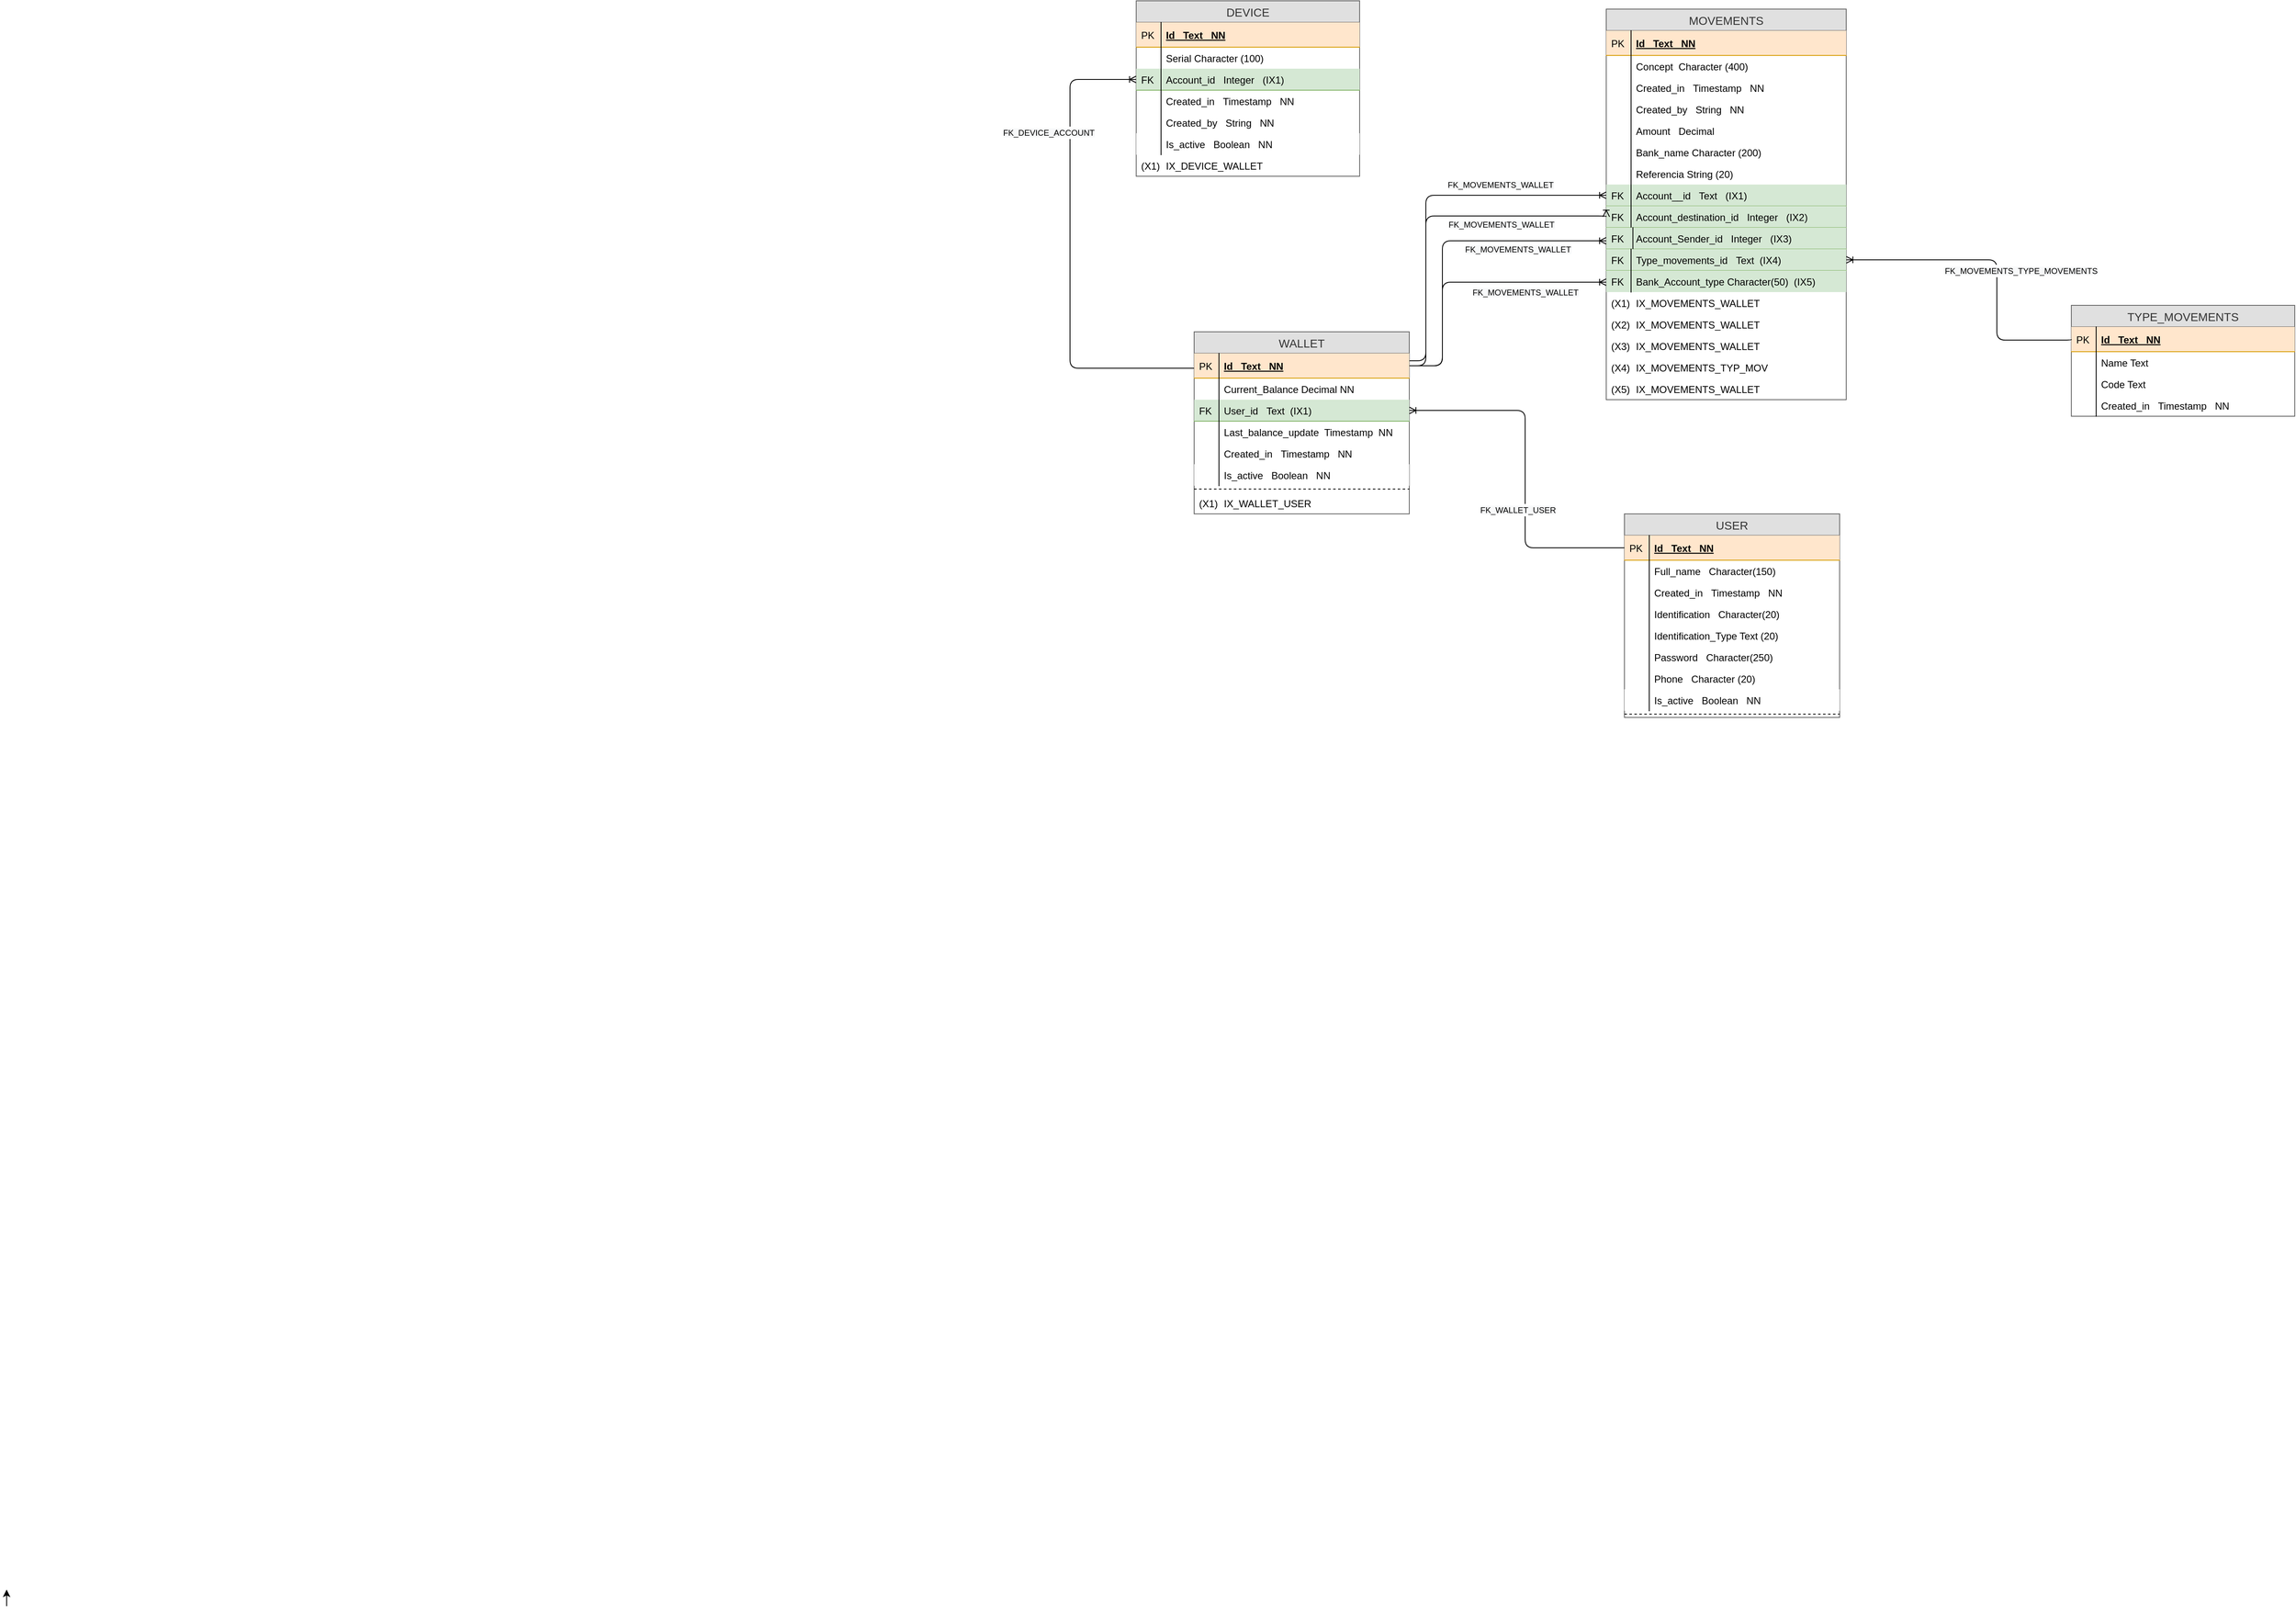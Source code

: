 <mxfile>
    <diagram id="lNUpB4CPQD7D55qJpAJG" name="Page-1">
        <mxGraphModel dx="1626" dy="1629" grid="1" gridSize="10" guides="1" tooltips="1" connect="1" arrows="1" fold="1" page="1" pageScale="1" pageWidth="827" pageHeight="1169" math="0" shadow="0">
            <root>
                <mxCell id="0"/>
                <mxCell id="1" parent="0"/>
                <mxCell id="0LF0pQbaYWPeuj-6rN0E-1" value="USER" style="swimlane;fontStyle=0;childLayout=stackLayout;horizontal=1;startSize=26;fillColor=#E0E0E0;horizontalStack=0;resizeParent=1;resizeParentMax=0;resizeLast=0;collapsible=1;marginBottom=0;swimlaneFillColor=#ffffff;align=center;fontSize=14;shadow=0;comic=0;strokeColor=#666666;fontColor=#333333;" parent="1" vertex="1">
                    <mxGeometry x="1820" y="350" width="260" height="246" as="geometry"/>
                </mxCell>
                <mxCell id="0LF0pQbaYWPeuj-6rN0E-2" value="Id   Text   NN" style="shape=partialRectangle;top=0;left=0;right=0;bottom=1;align=left;verticalAlign=middle;fillColor=#ffe6cc;spacingLeft=34;spacingRight=4;overflow=hidden;rotatable=0;points=[[0,0.5],[1,0.5]];portConstraint=eastwest;dropTarget=0;fontStyle=5;fontSize=12;strokeColor=#d79b00;" parent="0LF0pQbaYWPeuj-6rN0E-1" vertex="1">
                    <mxGeometry y="26" width="260" height="30" as="geometry"/>
                </mxCell>
                <mxCell id="0LF0pQbaYWPeuj-6rN0E-3" value="PK" style="shape=partialRectangle;top=0;left=0;bottom=0;fillColor=none;align=left;verticalAlign=middle;spacingLeft=4;spacingRight=4;overflow=hidden;rotatable=0;points=[];portConstraint=eastwest;part=1;fontSize=12;" parent="0LF0pQbaYWPeuj-6rN0E-2" vertex="1" connectable="0">
                    <mxGeometry width="30" height="30" as="geometry"/>
                </mxCell>
                <mxCell id="0LF0pQbaYWPeuj-6rN0E-30" value="Full_name   Character(150) " style="shape=partialRectangle;top=0;left=0;right=0;bottom=0;align=left;verticalAlign=top;fillColor=none;spacingLeft=34;spacingRight=4;overflow=hidden;rotatable=0;points=[[0,0.5],[1,0.5]];portConstraint=eastwest;dropTarget=0;fontSize=12;" parent="0LF0pQbaYWPeuj-6rN0E-1" vertex="1">
                    <mxGeometry y="56" width="260" height="26" as="geometry"/>
                </mxCell>
                <mxCell id="0LF0pQbaYWPeuj-6rN0E-31" value="" style="shape=partialRectangle;top=0;left=0;bottom=0;fillColor=none;align=left;verticalAlign=top;spacingLeft=4;spacingRight=4;overflow=hidden;rotatable=0;points=[];portConstraint=eastwest;part=1;fontSize=12;" parent="0LF0pQbaYWPeuj-6rN0E-30" vertex="1" connectable="0">
                    <mxGeometry width="30" height="26" as="geometry"/>
                </mxCell>
                <mxCell id="oln3UKBYGsuB-0Dnfqmd-24" value="Created_in   Timestamp   NN" style="shape=partialRectangle;top=0;left=0;right=0;bottom=0;align=left;verticalAlign=top;fillColor=none;spacingLeft=34;spacingRight=4;overflow=hidden;rotatable=0;points=[[0,0.5],[1,0.5]];portConstraint=eastwest;dropTarget=0;fontSize=12;" parent="0LF0pQbaYWPeuj-6rN0E-1" vertex="1">
                    <mxGeometry y="82" width="260" height="26" as="geometry"/>
                </mxCell>
                <mxCell id="oln3UKBYGsuB-0Dnfqmd-25" value="" style="shape=partialRectangle;top=0;left=0;bottom=0;fillColor=none;align=left;verticalAlign=top;spacingLeft=4;spacingRight=4;overflow=hidden;rotatable=0;points=[];portConstraint=eastwest;part=1;fontSize=12;" parent="oln3UKBYGsuB-0Dnfqmd-24" vertex="1" connectable="0">
                    <mxGeometry width="30" height="26" as="geometry"/>
                </mxCell>
                <mxCell id="0LF0pQbaYWPeuj-6rN0E-22" value="Identification   Character(20) " style="shape=partialRectangle;top=0;left=0;right=0;bottom=0;align=left;verticalAlign=top;fillColor=none;spacingLeft=34;spacingRight=4;overflow=hidden;rotatable=0;points=[[0,0.5],[1,0.5]];portConstraint=eastwest;dropTarget=0;fontSize=12;" parent="0LF0pQbaYWPeuj-6rN0E-1" vertex="1">
                    <mxGeometry y="108" width="260" height="26" as="geometry"/>
                </mxCell>
                <mxCell id="0LF0pQbaYWPeuj-6rN0E-23" value="" style="shape=partialRectangle;top=0;left=0;bottom=0;fillColor=none;align=left;verticalAlign=top;spacingLeft=4;spacingRight=4;overflow=hidden;rotatable=0;points=[];portConstraint=eastwest;part=1;fontSize=12;" parent="0LF0pQbaYWPeuj-6rN0E-22" vertex="1" connectable="0">
                    <mxGeometry width="30" height="26" as="geometry"/>
                </mxCell>
                <mxCell id="oln3UKBYGsuB-0Dnfqmd-26" value="Identification_Type Text (20)" style="shape=partialRectangle;top=0;left=0;right=0;bottom=0;align=left;verticalAlign=top;fillColor=none;spacingLeft=34;spacingRight=4;overflow=hidden;rotatable=0;points=[[0,0.5],[1,0.5]];portConstraint=eastwest;dropTarget=0;fontSize=12;" parent="0LF0pQbaYWPeuj-6rN0E-1" vertex="1">
                    <mxGeometry y="134" width="260" height="26" as="geometry"/>
                </mxCell>
                <mxCell id="oln3UKBYGsuB-0Dnfqmd-27" value="" style="shape=partialRectangle;top=0;left=0;bottom=0;fillColor=none;align=left;verticalAlign=top;spacingLeft=4;spacingRight=4;overflow=hidden;rotatable=0;points=[];portConstraint=eastwest;part=1;fontSize=12;" parent="oln3UKBYGsuB-0Dnfqmd-26" vertex="1" connectable="0">
                    <mxGeometry width="30" height="26" as="geometry"/>
                </mxCell>
                <mxCell id="0LF0pQbaYWPeuj-6rN0E-26" value="Password   Character(250)   " style="shape=partialRectangle;top=0;left=0;right=0;bottom=0;align=left;verticalAlign=top;fillColor=none;spacingLeft=34;spacingRight=4;overflow=hidden;rotatable=0;points=[[0,0.5],[1,0.5]];portConstraint=eastwest;dropTarget=0;fontSize=12;" parent="0LF0pQbaYWPeuj-6rN0E-1" vertex="1">
                    <mxGeometry y="160" width="260" height="26" as="geometry"/>
                </mxCell>
                <mxCell id="0LF0pQbaYWPeuj-6rN0E-27" value="" style="shape=partialRectangle;top=0;left=0;bottom=0;fillColor=none;align=left;verticalAlign=top;spacingLeft=4;spacingRight=4;overflow=hidden;rotatable=0;points=[];portConstraint=eastwest;part=1;fontSize=12;" parent="0LF0pQbaYWPeuj-6rN0E-26" vertex="1" connectable="0">
                    <mxGeometry width="30" height="26" as="geometry"/>
                </mxCell>
                <mxCell id="QbYiJHg52BewqF31Gqo3-146" value="Phone   Character (20)" style="shape=partialRectangle;top=0;left=0;right=0;bottom=0;align=left;verticalAlign=top;fillColor=none;spacingLeft=34;spacingRight=4;overflow=hidden;rotatable=0;points=[[0,0.5],[1,0.5]];portConstraint=eastwest;dropTarget=0;fontSize=12;" parent="0LF0pQbaYWPeuj-6rN0E-1" vertex="1">
                    <mxGeometry y="186" width="260" height="26" as="geometry"/>
                </mxCell>
                <mxCell id="QbYiJHg52BewqF31Gqo3-147" value="" style="shape=partialRectangle;top=0;left=0;bottom=0;fillColor=none;align=left;verticalAlign=top;spacingLeft=4;spacingRight=4;overflow=hidden;rotatable=0;points=[];portConstraint=eastwest;part=1;fontSize=12;" parent="QbYiJHg52BewqF31Gqo3-146" vertex="1" connectable="0">
                    <mxGeometry width="30" height="26" as="geometry"/>
                </mxCell>
                <mxCell id="0LF0pQbaYWPeuj-6rN0E-40" value="Is_active   Boolean   NN" style="shape=partialRectangle;top=0;left=0;right=0;bottom=0;align=left;verticalAlign=top;fillColor=#FFFFFF;spacingLeft=34;spacingRight=4;overflow=hidden;rotatable=0;points=[[0,0.5],[1,0.5]];portConstraint=eastwest;dropTarget=0;fontSize=12;" parent="0LF0pQbaYWPeuj-6rN0E-1" vertex="1">
                    <mxGeometry y="212" width="260" height="26" as="geometry"/>
                </mxCell>
                <mxCell id="0LF0pQbaYWPeuj-6rN0E-41" value="" style="shape=partialRectangle;top=0;left=0;bottom=0;fillColor=none;align=left;verticalAlign=top;spacingLeft=4;spacingRight=4;overflow=hidden;rotatable=0;points=[];portConstraint=eastwest;part=1;fontSize=12;" parent="0LF0pQbaYWPeuj-6rN0E-40" vertex="1" connectable="0">
                    <mxGeometry width="30" height="26" as="geometry"/>
                </mxCell>
                <mxCell id="0LF0pQbaYWPeuj-6rN0E-54" value="" style="line;strokeWidth=1;fillColor=none;align=left;verticalAlign=middle;spacingTop=-1;spacingLeft=3;spacingRight=3;rotatable=0;labelPosition=right;points=[];portConstraint=eastwest;fontSize=12;shadow=0;dashed=1;comic=0;" parent="0LF0pQbaYWPeuj-6rN0E-1" vertex="1">
                    <mxGeometry y="238" width="260" height="8" as="geometry"/>
                </mxCell>
                <mxCell id="0LF0pQbaYWPeuj-6rN0E-128" value="MOVEMENTS" style="swimlane;fontStyle=0;childLayout=stackLayout;horizontal=1;startSize=26;fillColor=#E0E0E0;horizontalStack=0;resizeParent=1;resizeParentMax=0;resizeLast=0;collapsible=1;marginBottom=0;swimlaneFillColor=#ffffff;align=center;fontSize=14;shadow=0;comic=0;strokeColor=#666666;fontColor=#333333;" parent="1" vertex="1">
                    <mxGeometry x="1798" y="-260" width="290" height="472" as="geometry"/>
                </mxCell>
                <mxCell id="0LF0pQbaYWPeuj-6rN0E-129" value="Id   Text   NN" style="shape=partialRectangle;top=0;left=0;right=0;bottom=1;align=left;verticalAlign=middle;fillColor=#ffe6cc;spacingLeft=34;spacingRight=4;overflow=hidden;rotatable=0;points=[[0,0.5],[1,0.5]];portConstraint=eastwest;dropTarget=0;fontStyle=5;fontSize=12;strokeColor=#d79b00;" parent="0LF0pQbaYWPeuj-6rN0E-128" vertex="1">
                    <mxGeometry y="26" width="290" height="30" as="geometry"/>
                </mxCell>
                <mxCell id="0LF0pQbaYWPeuj-6rN0E-130" value="PK" style="shape=partialRectangle;top=0;left=0;bottom=0;fillColor=none;align=left;verticalAlign=middle;spacingLeft=4;spacingRight=4;overflow=hidden;rotatable=0;points=[];portConstraint=eastwest;part=1;fontSize=12;" parent="0LF0pQbaYWPeuj-6rN0E-129" vertex="1" connectable="0">
                    <mxGeometry width="30" height="30" as="geometry"/>
                </mxCell>
                <mxCell id="0LF0pQbaYWPeuj-6rN0E-131" value="Concept  Character (400)" style="shape=partialRectangle;top=0;left=0;right=0;bottom=0;align=left;verticalAlign=top;fillColor=none;spacingLeft=34;spacingRight=4;overflow=hidden;rotatable=0;points=[[0,0.5],[1,0.5]];portConstraint=eastwest;dropTarget=0;fontSize=12;" parent="0LF0pQbaYWPeuj-6rN0E-128" vertex="1">
                    <mxGeometry y="56" width="290" height="26" as="geometry"/>
                </mxCell>
                <mxCell id="0LF0pQbaYWPeuj-6rN0E-132" value="" style="shape=partialRectangle;top=0;left=0;bottom=0;fillColor=none;align=left;verticalAlign=top;spacingLeft=4;spacingRight=4;overflow=hidden;rotatable=0;points=[];portConstraint=eastwest;part=1;fontSize=12;" parent="0LF0pQbaYWPeuj-6rN0E-131" vertex="1" connectable="0">
                    <mxGeometry width="30" height="26" as="geometry"/>
                </mxCell>
                <mxCell id="oln3UKBYGsuB-0Dnfqmd-14" value="Created_in   Timestamp   NN" style="shape=partialRectangle;top=0;left=0;right=0;bottom=0;align=left;verticalAlign=top;fillColor=none;spacingLeft=34;spacingRight=4;overflow=hidden;rotatable=0;points=[[0,0.5],[1,0.5]];portConstraint=eastwest;dropTarget=0;fontSize=12;" parent="0LF0pQbaYWPeuj-6rN0E-128" vertex="1">
                    <mxGeometry y="82" width="290" height="26" as="geometry"/>
                </mxCell>
                <mxCell id="oln3UKBYGsuB-0Dnfqmd-15" value="" style="shape=partialRectangle;top=0;left=0;bottom=0;fillColor=none;align=left;verticalAlign=top;spacingLeft=4;spacingRight=4;overflow=hidden;rotatable=0;points=[];portConstraint=eastwest;part=1;fontSize=12;" parent="oln3UKBYGsuB-0Dnfqmd-14" vertex="1" connectable="0">
                    <mxGeometry width="30" height="26" as="geometry"/>
                </mxCell>
                <mxCell id="0LF0pQbaYWPeuj-6rN0E-133" value="Created_by   String   NN" style="shape=partialRectangle;top=0;left=0;right=0;bottom=0;align=left;verticalAlign=top;fillColor=none;spacingLeft=34;spacingRight=4;overflow=hidden;rotatable=0;points=[[0,0.5],[1,0.5]];portConstraint=eastwest;dropTarget=0;fontSize=12;" parent="0LF0pQbaYWPeuj-6rN0E-128" vertex="1">
                    <mxGeometry y="108" width="290" height="26" as="geometry"/>
                </mxCell>
                <mxCell id="0LF0pQbaYWPeuj-6rN0E-134" value="" style="shape=partialRectangle;top=0;left=0;bottom=0;fillColor=none;align=left;verticalAlign=top;spacingLeft=4;spacingRight=4;overflow=hidden;rotatable=0;points=[];portConstraint=eastwest;part=1;fontSize=12;" parent="0LF0pQbaYWPeuj-6rN0E-133" vertex="1" connectable="0">
                    <mxGeometry width="30" height="26" as="geometry"/>
                </mxCell>
                <mxCell id="0LF0pQbaYWPeuj-6rN0E-135" value="Amount   Decimal" style="shape=partialRectangle;top=0;left=0;right=0;bottom=0;align=left;verticalAlign=top;fillColor=none;spacingLeft=34;spacingRight=4;overflow=hidden;rotatable=0;points=[[0,0.5],[1,0.5]];portConstraint=eastwest;dropTarget=0;fontSize=12;" parent="0LF0pQbaYWPeuj-6rN0E-128" vertex="1">
                    <mxGeometry y="134" width="290" height="26" as="geometry"/>
                </mxCell>
                <mxCell id="0LF0pQbaYWPeuj-6rN0E-136" value="" style="shape=partialRectangle;top=0;left=0;bottom=0;fillColor=none;align=left;verticalAlign=top;spacingLeft=4;spacingRight=4;overflow=hidden;rotatable=0;points=[];portConstraint=eastwest;part=1;fontSize=12;" parent="0LF0pQbaYWPeuj-6rN0E-135" vertex="1" connectable="0">
                    <mxGeometry width="30" height="26" as="geometry"/>
                </mxCell>
                <mxCell id="oln3UKBYGsuB-0Dnfqmd-38" value="Bank_name Character (200)" style="shape=partialRectangle;top=0;left=0;right=0;bottom=0;align=left;verticalAlign=top;fillColor=none;spacingLeft=34;spacingRight=4;overflow=hidden;rotatable=0;points=[[0,0.5],[1,0.5]];portConstraint=eastwest;dropTarget=0;fontSize=12;" parent="0LF0pQbaYWPeuj-6rN0E-128" vertex="1">
                    <mxGeometry y="160" width="290" height="26" as="geometry"/>
                </mxCell>
                <mxCell id="oln3UKBYGsuB-0Dnfqmd-39" value="" style="shape=partialRectangle;top=0;left=0;bottom=0;fillColor=none;align=left;verticalAlign=top;spacingLeft=4;spacingRight=4;overflow=hidden;rotatable=0;points=[];portConstraint=eastwest;part=1;fontSize=12;" parent="oln3UKBYGsuB-0Dnfqmd-38" vertex="1" connectable="0">
                    <mxGeometry width="30" height="26" as="geometry"/>
                </mxCell>
                <mxCell id="UhimoF4MGWq1ZhWV4dtS-35" value="Referencia String (20)" style="shape=partialRectangle;top=0;left=0;right=0;bottom=0;align=left;verticalAlign=top;fillColor=none;spacingLeft=34;spacingRight=4;overflow=hidden;rotatable=0;points=[[0,0.5],[1,0.5]];portConstraint=eastwest;dropTarget=0;fontSize=12;" parent="0LF0pQbaYWPeuj-6rN0E-128" vertex="1">
                    <mxGeometry y="186" width="290" height="26" as="geometry"/>
                </mxCell>
                <mxCell id="UhimoF4MGWq1ZhWV4dtS-36" value="" style="shape=partialRectangle;top=0;left=0;bottom=0;fillColor=none;align=left;verticalAlign=top;spacingLeft=4;spacingRight=4;overflow=hidden;rotatable=0;points=[];portConstraint=eastwest;part=1;fontSize=12;" parent="UhimoF4MGWq1ZhWV4dtS-35" vertex="1" connectable="0">
                    <mxGeometry width="30" height="26" as="geometry"/>
                </mxCell>
                <mxCell id="oln3UKBYGsuB-0Dnfqmd-8" value="Account__id   Text   (IX1)" style="shape=partialRectangle;top=0;left=0;right=0;bottom=1;align=left;verticalAlign=top;fillColor=#d5e8d4;spacingLeft=34;spacingRight=4;overflow=hidden;rotatable=0;points=[[0,0.5],[1,0.5]];portConstraint=eastwest;dropTarget=0;fontSize=12;shadow=0;comic=0;strokeColor=#82b366;" parent="0LF0pQbaYWPeuj-6rN0E-128" vertex="1">
                    <mxGeometry y="212" width="290" height="26" as="geometry"/>
                </mxCell>
                <mxCell id="oln3UKBYGsuB-0Dnfqmd-9" value="FK" style="shape=partialRectangle;top=0;left=0;bottom=0;fillColor=none;align=left;verticalAlign=top;spacingLeft=4;spacingRight=4;overflow=hidden;rotatable=0;points=[];portConstraint=eastwest;part=1;fontSize=12;" parent="oln3UKBYGsuB-0Dnfqmd-8" vertex="1" connectable="0">
                    <mxGeometry width="30" height="26" as="geometry"/>
                </mxCell>
                <mxCell id="oln3UKBYGsuB-0Dnfqmd-1" value="Account_destination_id   Integer   (IX2)" style="shape=partialRectangle;top=0;left=0;right=0;bottom=1;align=left;verticalAlign=top;fillColor=#d5e8d4;spacingLeft=34;spacingRight=4;overflow=hidden;rotatable=0;points=[[0,0.5],[1,0.5]];portConstraint=eastwest;dropTarget=0;fontSize=12;shadow=0;comic=0;strokeColor=#82b366;" parent="0LF0pQbaYWPeuj-6rN0E-128" vertex="1">
                    <mxGeometry y="238" width="290" height="26" as="geometry"/>
                </mxCell>
                <mxCell id="oln3UKBYGsuB-0Dnfqmd-2" value="FK" style="shape=partialRectangle;top=0;left=0;bottom=0;fillColor=none;align=left;verticalAlign=top;spacingLeft=4;spacingRight=4;overflow=hidden;rotatable=0;points=[];portConstraint=eastwest;part=1;fontSize=12;" parent="oln3UKBYGsuB-0Dnfqmd-1" vertex="1" connectable="0">
                    <mxGeometry width="30" height="26" as="geometry"/>
                </mxCell>
                <mxCell id="UhimoF4MGWq1ZhWV4dtS-18" value="Account_Sender_id   Integer   (IX3)" style="shape=partialRectangle;top=0;left=0;right=0;bottom=1;align=left;verticalAlign=top;fillColor=#d5e8d4;spacingLeft=34;spacingRight=4;overflow=hidden;rotatable=0;points=[[0,0.5],[1,0.5]];portConstraint=eastwest;dropTarget=0;fontSize=12;shadow=0;comic=0;strokeColor=#82b366;" parent="0LF0pQbaYWPeuj-6rN0E-128" vertex="1">
                    <mxGeometry y="264" width="290" height="26" as="geometry"/>
                </mxCell>
                <mxCell id="UhimoF4MGWq1ZhWV4dtS-19" value="FK" style="shape=partialRectangle;top=0;left=0;bottom=0;fillColor=none;align=left;verticalAlign=top;spacingLeft=4;spacingRight=4;overflow=hidden;rotatable=0;points=[];portConstraint=eastwest;part=1;fontSize=12;" parent="UhimoF4MGWq1ZhWV4dtS-18" vertex="1" connectable="0">
                    <mxGeometry width="32.222" height="26" as="geometry"/>
                </mxCell>
                <mxCell id="UhimoF4MGWq1ZhWV4dtS-20" value="Type_movements_id   Text  (IX4)" style="shape=partialRectangle;top=0;left=0;right=0;bottom=1;align=left;verticalAlign=top;fillColor=#d5e8d4;spacingLeft=34;spacingRight=4;overflow=hidden;rotatable=0;points=[[0,0.5],[1,0.5]];portConstraint=eastwest;dropTarget=0;fontSize=12;shadow=0;comic=0;strokeColor=#82b366;" parent="0LF0pQbaYWPeuj-6rN0E-128" vertex="1">
                    <mxGeometry y="290" width="290" height="26" as="geometry"/>
                </mxCell>
                <mxCell id="UhimoF4MGWq1ZhWV4dtS-21" value="FK" style="shape=partialRectangle;top=0;left=0;bottom=0;fillColor=none;align=left;verticalAlign=top;spacingLeft=4;spacingRight=4;overflow=hidden;rotatable=0;points=[];portConstraint=eastwest;part=1;fontSize=12;" parent="UhimoF4MGWq1ZhWV4dtS-20" vertex="1" connectable="0">
                    <mxGeometry width="30" height="26" as="geometry"/>
                </mxCell>
                <mxCell id="oln3UKBYGsuB-0Dnfqmd-40" value="Bank_Account_type Character(50)  (IX5)" style="shape=partialRectangle;top=0;left=0;right=0;bottom=0;align=left;verticalAlign=top;fillColor=#D5E8D4;spacingLeft=34;spacingRight=4;overflow=hidden;rotatable=0;points=[[0,0.5],[1,0.5]];portConstraint=eastwest;dropTarget=0;fontSize=12;" parent="0LF0pQbaYWPeuj-6rN0E-128" vertex="1">
                    <mxGeometry y="316" width="290" height="26" as="geometry"/>
                </mxCell>
                <mxCell id="oln3UKBYGsuB-0Dnfqmd-41" value="FK" style="shape=partialRectangle;top=0;left=0;bottom=0;fillColor=none;align=left;verticalAlign=top;spacingLeft=4;spacingRight=4;overflow=hidden;rotatable=0;points=[];portConstraint=eastwest;part=1;fontSize=12;" parent="oln3UKBYGsuB-0Dnfqmd-40" vertex="1" connectable="0">
                    <mxGeometry width="30" height="26" as="geometry"/>
                </mxCell>
                <mxCell id="UhimoF4MGWq1ZhWV4dtS-24" value="IX_MOVEMENTS_WALLET" style="shape=partialRectangle;top=0;left=0;right=0;bottom=0;align=left;verticalAlign=top;fillColor=none;spacingLeft=34;spacingRight=4;overflow=hidden;rotatable=0;points=[[0,0.5],[1,0.5]];portConstraint=eastwest;dropTarget=0;fontSize=12;shadow=0;comic=0;" parent="0LF0pQbaYWPeuj-6rN0E-128" vertex="1">
                    <mxGeometry y="342" width="290" height="26" as="geometry"/>
                </mxCell>
                <mxCell id="UhimoF4MGWq1ZhWV4dtS-25" value="(X1)" style="shape=partialRectangle;top=0;left=0;bottom=0;right=0;fillColor=none;align=left;verticalAlign=top;spacingLeft=4;spacingRight=4;overflow=hidden;rotatable=0;points=[];portConstraint=eastwest;part=1;fontSize=12;" parent="UhimoF4MGWq1ZhWV4dtS-24" vertex="1" connectable="0">
                    <mxGeometry width="40" height="26" as="geometry"/>
                </mxCell>
                <mxCell id="oln3UKBYGsuB-0Dnfqmd-10" value="IX_MOVEMENTS_WALLET" style="shape=partialRectangle;top=0;left=0;right=0;bottom=0;align=left;verticalAlign=top;fillColor=none;spacingLeft=34;spacingRight=4;overflow=hidden;rotatable=0;points=[[0,0.5],[1,0.5]];portConstraint=eastwest;dropTarget=0;fontSize=12;shadow=0;comic=0;" parent="0LF0pQbaYWPeuj-6rN0E-128" vertex="1">
                    <mxGeometry y="368" width="290" height="26" as="geometry"/>
                </mxCell>
                <mxCell id="oln3UKBYGsuB-0Dnfqmd-11" value="(X2)" style="shape=partialRectangle;top=0;left=0;bottom=0;right=0;fillColor=none;align=left;verticalAlign=top;spacingLeft=4;spacingRight=4;overflow=hidden;rotatable=0;points=[];portConstraint=eastwest;part=1;fontSize=12;" parent="oln3UKBYGsuB-0Dnfqmd-10" vertex="1" connectable="0">
                    <mxGeometry width="40" height="26" as="geometry"/>
                </mxCell>
                <mxCell id="oln3UKBYGsuB-0Dnfqmd-6" value="IX_MOVEMENTS_WALLET" style="shape=partialRectangle;top=0;left=0;right=0;bottom=0;align=left;verticalAlign=top;fillColor=none;spacingLeft=34;spacingRight=4;overflow=hidden;rotatable=0;points=[[0,0.5],[1,0.5]];portConstraint=eastwest;dropTarget=0;fontSize=12;shadow=0;comic=0;" parent="0LF0pQbaYWPeuj-6rN0E-128" vertex="1">
                    <mxGeometry y="394" width="290" height="26" as="geometry"/>
                </mxCell>
                <mxCell id="oln3UKBYGsuB-0Dnfqmd-7" value="(X3)" style="shape=partialRectangle;top=0;left=0;bottom=0;right=0;fillColor=none;align=left;verticalAlign=top;spacingLeft=4;spacingRight=4;overflow=hidden;rotatable=0;points=[];portConstraint=eastwest;part=1;fontSize=12;" parent="oln3UKBYGsuB-0Dnfqmd-6" vertex="1" connectable="0">
                    <mxGeometry width="40" height="26" as="geometry"/>
                </mxCell>
                <mxCell id="UhimoF4MGWq1ZhWV4dtS-22" value="IX_MOVEMENTS_TYP_MOV" style="shape=partialRectangle;top=0;left=0;right=0;bottom=0;align=left;verticalAlign=top;fillColor=none;spacingLeft=34;spacingRight=4;overflow=hidden;rotatable=0;points=[[0,0.5],[1,0.5]];portConstraint=eastwest;dropTarget=0;fontSize=12;shadow=0;comic=0;" parent="0LF0pQbaYWPeuj-6rN0E-128" vertex="1">
                    <mxGeometry y="420" width="290" height="26" as="geometry"/>
                </mxCell>
                <mxCell id="UhimoF4MGWq1ZhWV4dtS-23" value="(X4)" style="shape=partialRectangle;top=0;left=0;bottom=0;right=0;fillColor=none;align=left;verticalAlign=top;spacingLeft=4;spacingRight=4;overflow=hidden;rotatable=0;points=[];portConstraint=eastwest;part=1;fontSize=12;" parent="UhimoF4MGWq1ZhWV4dtS-22" vertex="1" connectable="0">
                    <mxGeometry width="40" height="26" as="geometry"/>
                </mxCell>
                <mxCell id="oln3UKBYGsuB-0Dnfqmd-42" value="IX_MOVEMENTS_WALLET" style="shape=partialRectangle;top=0;left=0;right=0;bottom=0;align=left;verticalAlign=top;fillColor=none;spacingLeft=34;spacingRight=4;overflow=hidden;rotatable=0;points=[[0,0.5],[1,0.5]];portConstraint=eastwest;dropTarget=0;fontSize=12;shadow=0;comic=0;" parent="0LF0pQbaYWPeuj-6rN0E-128" vertex="1">
                    <mxGeometry y="446" width="290" height="26" as="geometry"/>
                </mxCell>
                <mxCell id="oln3UKBYGsuB-0Dnfqmd-43" value="(X5)" style="shape=partialRectangle;top=0;left=0;bottom=0;right=0;fillColor=none;align=left;verticalAlign=top;spacingLeft=4;spacingRight=4;overflow=hidden;rotatable=0;points=[];portConstraint=eastwest;part=1;fontSize=12;" parent="oln3UKBYGsuB-0Dnfqmd-42" vertex="1" connectable="0">
                    <mxGeometry width="40" height="26" as="geometry"/>
                </mxCell>
                <mxCell id="0LF0pQbaYWPeuj-6rN0E-572" value="DEVICE" style="swimlane;fontStyle=0;childLayout=stackLayout;horizontal=1;startSize=26;fillColor=#E0E0E0;horizontalStack=0;resizeParent=1;resizeParentMax=0;resizeLast=0;collapsible=1;marginBottom=0;swimlaneFillColor=#ffffff;align=center;fontSize=14;shadow=0;comic=0;strokeColor=#666666;fontColor=#333333;" parent="1" vertex="1">
                    <mxGeometry x="1230" y="-270" width="270" height="212" as="geometry">
                        <mxRectangle x="1230" y="-270" width="90" height="30" as="alternateBounds"/>
                    </mxGeometry>
                </mxCell>
                <mxCell id="0LF0pQbaYWPeuj-6rN0E-573" value="Id   Text   NN" style="shape=partialRectangle;top=0;left=0;right=0;bottom=1;align=left;verticalAlign=middle;fillColor=#ffe6cc;spacingLeft=34;spacingRight=4;overflow=hidden;rotatable=0;points=[[0,0.5],[1,0.5]];portConstraint=eastwest;dropTarget=0;fontStyle=5;fontSize=12;strokeColor=#d79b00;" parent="0LF0pQbaYWPeuj-6rN0E-572" vertex="1">
                    <mxGeometry y="26" width="270" height="30" as="geometry"/>
                </mxCell>
                <mxCell id="0LF0pQbaYWPeuj-6rN0E-574" value="PK" style="shape=partialRectangle;top=0;left=0;bottom=0;fillColor=none;align=left;verticalAlign=middle;spacingLeft=4;spacingRight=4;overflow=hidden;rotatable=0;points=[];portConstraint=eastwest;part=1;fontSize=12;" parent="0LF0pQbaYWPeuj-6rN0E-573" vertex="1" connectable="0">
                    <mxGeometry width="30" height="30" as="geometry"/>
                </mxCell>
                <mxCell id="0LF0pQbaYWPeuj-6rN0E-583" value="Serial Character (100)  " style="shape=partialRectangle;top=0;left=0;right=0;bottom=0;align=left;verticalAlign=top;fillColor=none;spacingLeft=34;spacingRight=4;overflow=hidden;rotatable=0;points=[[0,0.5],[1,0.5]];portConstraint=eastwest;dropTarget=0;fontSize=12;" parent="0LF0pQbaYWPeuj-6rN0E-572" vertex="1">
                    <mxGeometry y="56" width="270" height="26" as="geometry"/>
                </mxCell>
                <mxCell id="0LF0pQbaYWPeuj-6rN0E-584" value="" style="shape=partialRectangle;top=0;left=0;bottom=0;fillColor=none;align=left;verticalAlign=top;spacingLeft=4;spacingRight=4;overflow=hidden;rotatable=0;points=[];portConstraint=eastwest;part=1;fontSize=12;" parent="0LF0pQbaYWPeuj-6rN0E-583" vertex="1" connectable="0">
                    <mxGeometry width="30" height="26" as="geometry"/>
                </mxCell>
                <mxCell id="UhimoF4MGWq1ZhWV4dtS-1" value="Account_id   Integer   (IX1)" style="shape=partialRectangle;top=0;left=0;right=0;bottom=1;align=left;verticalAlign=top;fillColor=#d5e8d4;spacingLeft=34;spacingRight=4;overflow=hidden;rotatable=0;points=[[0,0.5],[1,0.5]];portConstraint=eastwest;dropTarget=0;fontSize=12;shadow=0;comic=0;strokeColor=#82b366;" parent="0LF0pQbaYWPeuj-6rN0E-572" vertex="1">
                    <mxGeometry y="82" width="270" height="26" as="geometry"/>
                </mxCell>
                <mxCell id="UhimoF4MGWq1ZhWV4dtS-2" value="FK" style="shape=partialRectangle;top=0;left=0;bottom=0;fillColor=none;align=left;verticalAlign=top;spacingLeft=4;spacingRight=4;overflow=hidden;rotatable=0;points=[];portConstraint=eastwest;part=1;fontSize=12;" parent="UhimoF4MGWq1ZhWV4dtS-1" vertex="1" connectable="0">
                    <mxGeometry width="30" height="26" as="geometry"/>
                </mxCell>
                <mxCell id="oln3UKBYGsuB-0Dnfqmd-16" value="Created_in   Timestamp   NN" style="shape=partialRectangle;top=0;left=0;right=0;bottom=0;align=left;verticalAlign=top;fillColor=none;spacingLeft=34;spacingRight=4;overflow=hidden;rotatable=0;points=[[0,0.5],[1,0.5]];portConstraint=eastwest;dropTarget=0;fontSize=12;" parent="0LF0pQbaYWPeuj-6rN0E-572" vertex="1">
                    <mxGeometry y="108" width="270" height="26" as="geometry"/>
                </mxCell>
                <mxCell id="oln3UKBYGsuB-0Dnfqmd-17" value="" style="shape=partialRectangle;top=0;left=0;bottom=0;fillColor=none;align=left;verticalAlign=top;spacingLeft=4;spacingRight=4;overflow=hidden;rotatable=0;points=[];portConstraint=eastwest;part=1;fontSize=12;" parent="oln3UKBYGsuB-0Dnfqmd-16" vertex="1" connectable="0">
                    <mxGeometry width="30" height="26" as="geometry"/>
                </mxCell>
                <mxCell id="oln3UKBYGsuB-0Dnfqmd-22" value="Created_by   String   NN" style="shape=partialRectangle;top=0;left=0;right=0;bottom=0;align=left;verticalAlign=top;fillColor=none;spacingLeft=34;spacingRight=4;overflow=hidden;rotatable=0;points=[[0,0.5],[1,0.5]];portConstraint=eastwest;dropTarget=0;fontSize=12;" parent="0LF0pQbaYWPeuj-6rN0E-572" vertex="1">
                    <mxGeometry y="134" width="270" height="26" as="geometry"/>
                </mxCell>
                <mxCell id="oln3UKBYGsuB-0Dnfqmd-23" value="" style="shape=partialRectangle;top=0;left=0;bottom=0;fillColor=none;align=left;verticalAlign=top;spacingLeft=4;spacingRight=4;overflow=hidden;rotatable=0;points=[];portConstraint=eastwest;part=1;fontSize=12;" parent="oln3UKBYGsuB-0Dnfqmd-22" vertex="1" connectable="0">
                    <mxGeometry width="30" height="26" as="geometry"/>
                </mxCell>
                <mxCell id="QNWIHGMLvc2_vYpNfGQ0-11" value="Is_active   Boolean   NN" style="shape=partialRectangle;top=0;left=0;right=0;bottom=0;align=left;verticalAlign=top;fillColor=#FFFFFF;spacingLeft=34;spacingRight=4;overflow=hidden;rotatable=0;points=[[0,0.5],[1,0.5]];portConstraint=eastwest;dropTarget=0;fontSize=12;" parent="0LF0pQbaYWPeuj-6rN0E-572" vertex="1">
                    <mxGeometry y="160" width="270" height="26" as="geometry"/>
                </mxCell>
                <mxCell id="QNWIHGMLvc2_vYpNfGQ0-12" value="" style="shape=partialRectangle;top=0;left=0;bottom=0;fillColor=none;align=left;verticalAlign=top;spacingLeft=4;spacingRight=4;overflow=hidden;rotatable=0;points=[];portConstraint=eastwest;part=1;fontSize=12;" parent="QNWIHGMLvc2_vYpNfGQ0-11" vertex="1" connectable="0">
                    <mxGeometry width="30" height="26" as="geometry"/>
                </mxCell>
                <mxCell id="UhimoF4MGWq1ZhWV4dtS-3" value="IX_DEVICE_WALLET" style="shape=partialRectangle;top=0;left=0;right=0;bottom=0;align=left;verticalAlign=top;fillColor=none;spacingLeft=34;spacingRight=4;overflow=hidden;rotatable=0;points=[[0,0.5],[1,0.5]];portConstraint=eastwest;dropTarget=0;fontSize=12;shadow=0;comic=0;" parent="0LF0pQbaYWPeuj-6rN0E-572" vertex="1">
                    <mxGeometry y="186" width="270" height="26" as="geometry"/>
                </mxCell>
                <mxCell id="UhimoF4MGWq1ZhWV4dtS-4" value="(X1)" style="shape=partialRectangle;top=0;left=0;bottom=0;right=0;fillColor=none;align=left;verticalAlign=top;spacingLeft=4;spacingRight=4;overflow=hidden;rotatable=0;points=[];portConstraint=eastwest;part=1;fontSize=12;" parent="UhimoF4MGWq1ZhWV4dtS-3" vertex="1" connectable="0">
                    <mxGeometry width="40" height="26" as="geometry"/>
                </mxCell>
                <mxCell id="QbYiJHg52BewqF31Gqo3-157" value="WALLET" style="swimlane;fontStyle=0;childLayout=stackLayout;horizontal=1;startSize=26;fillColor=#E0E0E0;horizontalStack=0;resizeParent=1;resizeParentMax=0;resizeLast=0;collapsible=1;marginBottom=0;swimlaneFillColor=#ffffff;align=center;fontSize=14;shadow=0;comic=0;strokeColor=#666666;fontColor=#333333;" parent="1" vertex="1">
                    <mxGeometry x="1300" y="130" width="260" height="220" as="geometry"/>
                </mxCell>
                <mxCell id="QbYiJHg52BewqF31Gqo3-158" value="Id   Text   NN" style="shape=partialRectangle;top=0;left=0;right=0;bottom=1;align=left;verticalAlign=middle;fillColor=#ffe6cc;spacingLeft=34;spacingRight=4;overflow=hidden;rotatable=0;points=[[0,0.5],[1,0.5]];portConstraint=eastwest;dropTarget=0;fontStyle=5;fontSize=12;strokeColor=#d79b00;" parent="QbYiJHg52BewqF31Gqo3-157" vertex="1">
                    <mxGeometry y="26" width="260" height="30" as="geometry"/>
                </mxCell>
                <mxCell id="QbYiJHg52BewqF31Gqo3-159" value="PK" style="shape=partialRectangle;top=0;left=0;bottom=0;fillColor=none;align=left;verticalAlign=middle;spacingLeft=4;spacingRight=4;overflow=hidden;rotatable=0;points=[];portConstraint=eastwest;part=1;fontSize=12;" parent="QbYiJHg52BewqF31Gqo3-158" vertex="1" connectable="0">
                    <mxGeometry width="30" height="30" as="geometry"/>
                </mxCell>
                <mxCell id="QbYiJHg52BewqF31Gqo3-166" value="Current_Balance Decimal NN" style="shape=partialRectangle;top=0;left=0;right=0;bottom=0;align=left;verticalAlign=top;fillColor=none;spacingLeft=34;spacingRight=4;overflow=hidden;rotatable=0;points=[[0,0.5],[1,0.5]];portConstraint=eastwest;dropTarget=0;fontSize=12;" parent="QbYiJHg52BewqF31Gqo3-157" vertex="1">
                    <mxGeometry y="56" width="260" height="26" as="geometry"/>
                </mxCell>
                <mxCell id="QbYiJHg52BewqF31Gqo3-167" value="" style="shape=partialRectangle;top=0;left=0;bottom=0;fillColor=none;align=left;verticalAlign=top;spacingLeft=4;spacingRight=4;overflow=hidden;rotatable=0;points=[];portConstraint=eastwest;part=1;fontSize=12;" parent="QbYiJHg52BewqF31Gqo3-166" vertex="1" connectable="0">
                    <mxGeometry width="30" height="26" as="geometry"/>
                </mxCell>
                <mxCell id="QbYiJHg52BewqF31Gqo3-184" value="User_id   Text  (IX1)" style="shape=partialRectangle;top=0;left=0;right=0;bottom=1;align=left;verticalAlign=top;fillColor=#d5e8d4;spacingLeft=34;spacingRight=4;overflow=hidden;rotatable=0;points=[[0,0.5],[1,0.5]];portConstraint=eastwest;dropTarget=0;fontSize=12;shadow=0;comic=0;strokeColor=#82b366;" parent="QbYiJHg52BewqF31Gqo3-157" vertex="1">
                    <mxGeometry y="82" width="260" height="26" as="geometry"/>
                </mxCell>
                <mxCell id="QbYiJHg52BewqF31Gqo3-185" value="FK" style="shape=partialRectangle;top=0;left=0;bottom=0;fillColor=none;align=left;verticalAlign=top;spacingLeft=4;spacingRight=4;overflow=hidden;rotatable=0;points=[];portConstraint=eastwest;part=1;fontSize=12;" parent="QbYiJHg52BewqF31Gqo3-184" vertex="1" connectable="0">
                    <mxGeometry width="30" height="26" as="geometry"/>
                </mxCell>
                <mxCell id="UhimoF4MGWq1ZhWV4dtS-31" value="Last_balance_update  Timestamp  NN" style="shape=partialRectangle;top=0;left=0;right=0;bottom=0;align=left;verticalAlign=top;fillColor=none;spacingLeft=34;spacingRight=4;overflow=hidden;rotatable=0;points=[[0,0.5],[1,0.5]];portConstraint=eastwest;dropTarget=0;fontSize=12;" parent="QbYiJHg52BewqF31Gqo3-157" vertex="1">
                    <mxGeometry y="108" width="260" height="26" as="geometry"/>
                </mxCell>
                <mxCell id="UhimoF4MGWq1ZhWV4dtS-32" value="" style="shape=partialRectangle;top=0;left=0;bottom=0;fillColor=none;align=left;verticalAlign=top;spacingLeft=4;spacingRight=4;overflow=hidden;rotatable=0;points=[];portConstraint=eastwest;part=1;fontSize=12;" parent="UhimoF4MGWq1ZhWV4dtS-31" vertex="1" connectable="0">
                    <mxGeometry width="30" height="26" as="geometry"/>
                </mxCell>
                <mxCell id="oln3UKBYGsuB-0Dnfqmd-20" value="Created_in   Timestamp   NN" style="shape=partialRectangle;top=0;left=0;right=0;bottom=0;align=left;verticalAlign=top;fillColor=none;spacingLeft=34;spacingRight=4;overflow=hidden;rotatable=0;points=[[0,0.5],[1,0.5]];portConstraint=eastwest;dropTarget=0;fontSize=12;" parent="QbYiJHg52BewqF31Gqo3-157" vertex="1">
                    <mxGeometry y="134" width="260" height="26" as="geometry"/>
                </mxCell>
                <mxCell id="oln3UKBYGsuB-0Dnfqmd-21" value="" style="shape=partialRectangle;top=0;left=0;bottom=0;fillColor=none;align=left;verticalAlign=top;spacingLeft=4;spacingRight=4;overflow=hidden;rotatable=0;points=[];portConstraint=eastwest;part=1;fontSize=12;" parent="oln3UKBYGsuB-0Dnfqmd-20" vertex="1" connectable="0">
                    <mxGeometry width="30" height="26" as="geometry"/>
                </mxCell>
                <mxCell id="QbYiJHg52BewqF31Gqo3-176" value="Is_active   Boolean   NN" style="shape=partialRectangle;top=0;left=0;right=0;bottom=0;align=left;verticalAlign=top;fillColor=#FFFFFF;spacingLeft=34;spacingRight=4;overflow=hidden;rotatable=0;points=[[0,0.5],[1,0.5]];portConstraint=eastwest;dropTarget=0;fontSize=12;" parent="QbYiJHg52BewqF31Gqo3-157" vertex="1">
                    <mxGeometry y="160" width="260" height="26" as="geometry"/>
                </mxCell>
                <mxCell id="QbYiJHg52BewqF31Gqo3-177" value="" style="shape=partialRectangle;top=0;left=0;bottom=0;fillColor=none;align=left;verticalAlign=top;spacingLeft=4;spacingRight=4;overflow=hidden;rotatable=0;points=[];portConstraint=eastwest;part=1;fontSize=12;" parent="QbYiJHg52BewqF31Gqo3-176" vertex="1" connectable="0">
                    <mxGeometry width="30" height="26" as="geometry"/>
                </mxCell>
                <mxCell id="QbYiJHg52BewqF31Gqo3-188" value="" style="line;strokeWidth=1;fillColor=none;align=left;verticalAlign=middle;spacingTop=-1;spacingLeft=3;spacingRight=3;rotatable=0;labelPosition=right;points=[];portConstraint=eastwest;fontSize=12;shadow=0;dashed=1;comic=0;" parent="QbYiJHg52BewqF31Gqo3-157" vertex="1">
                    <mxGeometry y="186" width="260" height="8" as="geometry"/>
                </mxCell>
                <mxCell id="QbYiJHg52BewqF31Gqo3-189" value="IX_WALLET_USER" style="shape=partialRectangle;top=0;left=0;right=0;bottom=0;align=left;verticalAlign=top;fillColor=none;spacingLeft=34;spacingRight=4;overflow=hidden;rotatable=0;points=[[0,0.5],[1,0.5]];portConstraint=eastwest;dropTarget=0;fontSize=12;shadow=0;comic=0;" parent="QbYiJHg52BewqF31Gqo3-157" vertex="1">
                    <mxGeometry y="194" width="260" height="26" as="geometry"/>
                </mxCell>
                <mxCell id="QbYiJHg52BewqF31Gqo3-190" value="(X1)" style="shape=partialRectangle;top=0;left=0;bottom=0;right=0;fillColor=none;align=left;verticalAlign=top;spacingLeft=4;spacingRight=4;overflow=hidden;rotatable=0;points=[];portConstraint=eastwest;part=1;fontSize=12;" parent="QbYiJHg52BewqF31Gqo3-189" vertex="1" connectable="0">
                    <mxGeometry width="40" height="26" as="geometry"/>
                </mxCell>
                <mxCell id="TfK-JcVYCaVYf_uZsgli-97" value="" style="edgeStyle=orthogonalEdgeStyle;rounded=0;orthogonalLoop=1;jettySize=auto;html=1;" parent="1" edge="1">
                    <mxGeometry relative="1" as="geometry">
                        <mxPoint x="-135" y="1670" as="sourcePoint"/>
                        <mxPoint x="-135" y="1650" as="targetPoint"/>
                    </mxGeometry>
                </mxCell>
                <mxCell id="UhimoF4MGWq1ZhWV4dtS-5" value="" style="edgeStyle=orthogonalEdgeStyle;fontSize=12;html=1;endArrow=ERoneToMany;entryX=0;entryY=0.5;entryDx=0;entryDy=0;" parent="1" source="QbYiJHg52BewqF31Gqo3-158" target="UhimoF4MGWq1ZhWV4dtS-1" edge="1">
                    <mxGeometry width="100" height="100" relative="1" as="geometry">
                        <mxPoint x="1290" y="180" as="sourcePoint"/>
                        <mxPoint x="1250" y="548" as="targetPoint"/>
                        <Array as="points">
                            <mxPoint x="1150" y="174"/>
                            <mxPoint x="1150" y="-175"/>
                        </Array>
                    </mxGeometry>
                </mxCell>
                <mxCell id="UhimoF4MGWq1ZhWV4dtS-6" value="&lt;span style=&quot;text-align: left ; background-color: rgb(248 , 249 , 250) ; font-size: 10px&quot;&gt;FK_DEVICE_ACCOUNT&lt;/span&gt;" style="text;html=1;resizable=0;points=[];align=center;verticalAlign=middle;labelBackgroundColor=#ffffff;" parent="UhimoF4MGWq1ZhWV4dtS-5" vertex="1" connectable="0">
                    <mxGeometry x="0.135" y="39" relative="1" as="geometry">
                        <mxPoint x="13" y="-107" as="offset"/>
                    </mxGeometry>
                </mxCell>
                <mxCell id="UhimoF4MGWq1ZhWV4dtS-7" value="" style="edgeStyle=orthogonalEdgeStyle;fontSize=12;html=1;endArrow=ERoneToMany;entryX=1;entryY=0.5;entryDx=0;entryDy=0;exitX=0;exitY=0.5;exitDx=0;exitDy=0;" parent="1" source="0LF0pQbaYWPeuj-6rN0E-2" target="QbYiJHg52BewqF31Gqo3-184" edge="1">
                    <mxGeometry width="100" height="100" relative="1" as="geometry">
                        <mxPoint x="1750" y="360" as="sourcePoint"/>
                        <mxPoint x="1754" y="504" as="targetPoint"/>
                        <Array as="points">
                            <mxPoint x="1700" y="391"/>
                            <mxPoint x="1700" y="225"/>
                        </Array>
                    </mxGeometry>
                </mxCell>
                <mxCell id="UhimoF4MGWq1ZhWV4dtS-8" value="&lt;span style=&quot;text-align: left ; background-color: rgb(248 , 249 , 250) ; font-size: 10px&quot;&gt;FK_WALLET_USER&lt;/span&gt;" style="text;html=1;resizable=0;points=[];align=center;verticalAlign=middle;labelBackgroundColor=#ffffff;" parent="UhimoF4MGWq1ZhWV4dtS-7" vertex="1" connectable="0">
                    <mxGeometry x="0.135" y="39" relative="1" as="geometry">
                        <mxPoint x="30" y="76" as="offset"/>
                    </mxGeometry>
                </mxCell>
                <mxCell id="UhimoF4MGWq1ZhWV4dtS-9" value="TYPE_MOVEMENTS" style="swimlane;fontStyle=0;childLayout=stackLayout;horizontal=1;startSize=26;fillColor=#E0E0E0;horizontalStack=0;resizeParent=1;resizeParentMax=0;resizeLast=0;collapsible=1;marginBottom=0;swimlaneFillColor=#ffffff;align=center;fontSize=14;shadow=0;comic=0;strokeColor=#666666;fontColor=#333333;" parent="1" vertex="1">
                    <mxGeometry x="2360" y="98" width="270" height="134" as="geometry"/>
                </mxCell>
                <mxCell id="UhimoF4MGWq1ZhWV4dtS-10" value="Id   Text   NN" style="shape=partialRectangle;top=0;left=0;right=0;bottom=1;align=left;verticalAlign=middle;fillColor=#ffe6cc;spacingLeft=34;spacingRight=4;overflow=hidden;rotatable=0;points=[[0,0.5],[1,0.5]];portConstraint=eastwest;dropTarget=0;fontStyle=5;fontSize=12;strokeColor=#d79b00;" parent="UhimoF4MGWq1ZhWV4dtS-9" vertex="1">
                    <mxGeometry y="26" width="270" height="30" as="geometry"/>
                </mxCell>
                <mxCell id="UhimoF4MGWq1ZhWV4dtS-11" value="PK" style="shape=partialRectangle;top=0;left=0;bottom=0;fillColor=none;align=left;verticalAlign=middle;spacingLeft=4;spacingRight=4;overflow=hidden;rotatable=0;points=[];portConstraint=eastwest;part=1;fontSize=12;" parent="UhimoF4MGWq1ZhWV4dtS-10" vertex="1" connectable="0">
                    <mxGeometry width="30" height="30" as="geometry"/>
                </mxCell>
                <mxCell id="UhimoF4MGWq1ZhWV4dtS-12" value="Name Text" style="shape=partialRectangle;top=0;left=0;right=0;bottom=0;align=left;verticalAlign=top;fillColor=none;spacingLeft=34;spacingRight=4;overflow=hidden;rotatable=0;points=[[0,0.5],[1,0.5]];portConstraint=eastwest;dropTarget=0;fontSize=12;" parent="UhimoF4MGWq1ZhWV4dtS-9" vertex="1">
                    <mxGeometry y="56" width="270" height="26" as="geometry"/>
                </mxCell>
                <mxCell id="UhimoF4MGWq1ZhWV4dtS-13" value="" style="shape=partialRectangle;top=0;left=0;bottom=0;fillColor=none;align=left;verticalAlign=top;spacingLeft=4;spacingRight=4;overflow=hidden;rotatable=0;points=[];portConstraint=eastwest;part=1;fontSize=12;" parent="UhimoF4MGWq1ZhWV4dtS-12" vertex="1" connectable="0">
                    <mxGeometry width="30" height="26" as="geometry"/>
                </mxCell>
                <mxCell id="oln3UKBYGsuB-0Dnfqmd-32" value="Code Text " style="shape=partialRectangle;top=0;left=0;right=0;bottom=0;align=left;verticalAlign=top;fillColor=none;spacingLeft=34;spacingRight=4;overflow=hidden;rotatable=0;points=[[0,0.5],[1,0.5]];portConstraint=eastwest;dropTarget=0;fontSize=12;" parent="UhimoF4MGWq1ZhWV4dtS-9" vertex="1">
                    <mxGeometry y="82" width="270" height="26" as="geometry"/>
                </mxCell>
                <mxCell id="oln3UKBYGsuB-0Dnfqmd-33" value="" style="shape=partialRectangle;top=0;left=0;bottom=0;fillColor=none;align=left;verticalAlign=top;spacingLeft=4;spacingRight=4;overflow=hidden;rotatable=0;points=[];portConstraint=eastwest;part=1;fontSize=12;" parent="oln3UKBYGsuB-0Dnfqmd-32" vertex="1" connectable="0">
                    <mxGeometry width="30" height="26" as="geometry"/>
                </mxCell>
                <mxCell id="oln3UKBYGsuB-0Dnfqmd-28" value="Created_in   Timestamp   NN" style="shape=partialRectangle;top=0;left=0;right=0;bottom=0;align=left;verticalAlign=top;fillColor=none;spacingLeft=34;spacingRight=4;overflow=hidden;rotatable=0;points=[[0,0.5],[1,0.5]];portConstraint=eastwest;dropTarget=0;fontSize=12;" parent="UhimoF4MGWq1ZhWV4dtS-9" vertex="1">
                    <mxGeometry y="108" width="270" height="26" as="geometry"/>
                </mxCell>
                <mxCell id="oln3UKBYGsuB-0Dnfqmd-29" value="" style="shape=partialRectangle;top=0;left=0;bottom=0;fillColor=none;align=left;verticalAlign=top;spacingLeft=4;spacingRight=4;overflow=hidden;rotatable=0;points=[];portConstraint=eastwest;part=1;fontSize=12;" parent="oln3UKBYGsuB-0Dnfqmd-28" vertex="1" connectable="0">
                    <mxGeometry width="30" height="26" as="geometry"/>
                </mxCell>
                <mxCell id="UhimoF4MGWq1ZhWV4dtS-27" value="" style="edgeStyle=orthogonalEdgeStyle;fontSize=12;html=1;endArrow=ERoneToMany;entryX=1;entryY=0.5;entryDx=0;entryDy=0;exitX=0;exitY=0.5;exitDx=0;exitDy=0;" parent="1" source="UhimoF4MGWq1ZhWV4dtS-10" target="UhimoF4MGWq1ZhWV4dtS-20" edge="1">
                    <mxGeometry width="100" height="100" relative="1" as="geometry">
                        <mxPoint x="2288" y="366" as="sourcePoint"/>
                        <mxPoint x="2068" y="150" as="targetPoint"/>
                        <Array as="points">
                            <mxPoint x="2360" y="140"/>
                            <mxPoint x="2270" y="140"/>
                            <mxPoint x="2270" y="43"/>
                        </Array>
                    </mxGeometry>
                </mxCell>
                <mxCell id="UhimoF4MGWq1ZhWV4dtS-28" value="&lt;span style=&quot;text-align: left ; background-color: rgb(248 , 249 , 250) ; font-size: 10px&quot;&gt;FK_MOVEMENTS_TYPE_MOVEMENTS&lt;/span&gt;" style="text;html=1;resizable=0;points=[];align=center;verticalAlign=middle;labelBackgroundColor=#ffffff;" parent="UhimoF4MGWq1ZhWV4dtS-27" vertex="1" connectable="0">
                    <mxGeometry x="0.135" y="39" relative="1" as="geometry">
                        <mxPoint x="51" y="-26" as="offset"/>
                    </mxGeometry>
                </mxCell>
                <mxCell id="UhimoF4MGWq1ZhWV4dtS-29" value="" style="edgeStyle=orthogonalEdgeStyle;fontSize=12;html=1;endArrow=ERoneToMany;exitX=1;exitY=0.5;exitDx=0;exitDy=0;" parent="1" source="QbYiJHg52BewqF31Gqo3-158" target="UhimoF4MGWq1ZhWV4dtS-18" edge="1">
                    <mxGeometry width="100" height="100" relative="1" as="geometry">
                        <mxPoint x="1690" y="150" as="sourcePoint"/>
                        <mxPoint x="1750" y="30" as="targetPoint"/>
                        <Array as="points">
                            <mxPoint x="1600" y="171"/>
                            <mxPoint x="1600" y="20"/>
                        </Array>
                    </mxGeometry>
                </mxCell>
                <mxCell id="UhimoF4MGWq1ZhWV4dtS-30" value="&lt;span style=&quot;text-align: left ; background-color: rgb(248 , 249 , 250) ; font-size: 10px&quot;&gt;FK_MOVEMENTS_WALLET&lt;/span&gt;" style="text;html=1;resizable=0;points=[];align=center;verticalAlign=middle;labelBackgroundColor=#ffffff;" parent="UhimoF4MGWq1ZhWV4dtS-29" vertex="1" connectable="0">
                    <mxGeometry x="0.135" y="39" relative="1" as="geometry">
                        <mxPoint x="70" y="101" as="offset"/>
                    </mxGeometry>
                </mxCell>
                <mxCell id="oln3UKBYGsuB-0Dnfqmd-3" value="" style="edgeStyle=orthogonalEdgeStyle;fontSize=12;html=1;endArrow=ERoneToMany;entryX=0;entryY=0.5;entryDx=0;entryDy=0;" parent="1" source="QbYiJHg52BewqF31Gqo3-158" target="oln3UKBYGsuB-0Dnfqmd-1" edge="1">
                    <mxGeometry width="100" height="100" relative="1" as="geometry">
                        <mxPoint x="1460" y="82" as="sourcePoint"/>
                        <mxPoint x="1760" y="30" as="targetPoint"/>
                        <Array as="points">
                            <mxPoint x="1580" y="165"/>
                            <mxPoint x="1580" y="-10"/>
                        </Array>
                    </mxGeometry>
                </mxCell>
                <mxCell id="oln3UKBYGsuB-0Dnfqmd-4" value="&lt;span style=&quot;text-align: left ; background-color: rgb(248 , 249 , 250) ; font-size: 10px&quot;&gt;FK_MOVEMENTS_WALLET&lt;/span&gt;" style="text;html=1;resizable=0;points=[];align=center;verticalAlign=middle;labelBackgroundColor=#ffffff;" parent="oln3UKBYGsuB-0Dnfqmd-3" vertex="1" connectable="0">
                    <mxGeometry x="0.135" y="39" relative="1" as="geometry">
                        <mxPoint x="51" y="49" as="offset"/>
                    </mxGeometry>
                </mxCell>
                <mxCell id="oln3UKBYGsuB-0Dnfqmd-12" value="" style="edgeStyle=orthogonalEdgeStyle;fontSize=12;html=1;endArrow=ERoneToMany;exitX=1;exitY=0.5;exitDx=0;exitDy=0;entryX=0;entryY=0.5;entryDx=0;entryDy=0;" parent="1" source="QbYiJHg52BewqF31Gqo3-158" target="oln3UKBYGsuB-0Dnfqmd-8" edge="1">
                    <mxGeometry width="100" height="100" relative="1" as="geometry">
                        <mxPoint x="1560" y="136" as="sourcePoint"/>
                        <mxPoint x="1798" y="-20" as="targetPoint"/>
                        <Array as="points">
                            <mxPoint x="1580" y="171"/>
                            <mxPoint x="1580" y="-35"/>
                        </Array>
                    </mxGeometry>
                </mxCell>
                <mxCell id="oln3UKBYGsuB-0Dnfqmd-13" value="&lt;span style=&quot;text-align: left ; background-color: rgb(248 , 249 , 250) ; font-size: 10px&quot;&gt;FK_MOVEMENTS_WALLET&lt;/span&gt;" style="text;html=1;resizable=0;points=[];align=center;verticalAlign=middle;labelBackgroundColor=#ffffff;" parent="oln3UKBYGsuB-0Dnfqmd-12" vertex="1" connectable="0">
                    <mxGeometry x="0.135" y="39" relative="1" as="geometry">
                        <mxPoint x="64" y="26" as="offset"/>
                    </mxGeometry>
                </mxCell>
                <mxCell id="oln3UKBYGsuB-0Dnfqmd-45" value="" style="edgeStyle=orthogonalEdgeStyle;fontSize=12;html=1;endArrow=ERoneToMany;exitX=1;exitY=0.5;exitDx=0;exitDy=0;" parent="1" source="QbYiJHg52BewqF31Gqo3-158" edge="1">
                    <mxGeometry width="100" height="100" relative="1" as="geometry">
                        <mxPoint x="1560" y="221" as="sourcePoint"/>
                        <mxPoint x="1798" y="70" as="targetPoint"/>
                        <Array as="points">
                            <mxPoint x="1600" y="171"/>
                            <mxPoint x="1600" y="70"/>
                        </Array>
                    </mxGeometry>
                </mxCell>
                <mxCell id="oln3UKBYGsuB-0Dnfqmd-46" value="&lt;span style=&quot;text-align: left ; background-color: rgb(248 , 249 , 250) ; font-size: 10px&quot;&gt;FK_MOVEMENTS_WALLET&lt;/span&gt;" style="text;html=1;resizable=0;points=[];align=center;verticalAlign=middle;labelBackgroundColor=#ffffff;" parent="oln3UKBYGsuB-0Dnfqmd-45" vertex="1" connectable="0">
                    <mxGeometry x="0.135" y="39" relative="1" as="geometry">
                        <mxPoint x="39" y="-1" as="offset"/>
                    </mxGeometry>
                </mxCell>
            </root>
        </mxGraphModel>
    </diagram>
</mxfile>